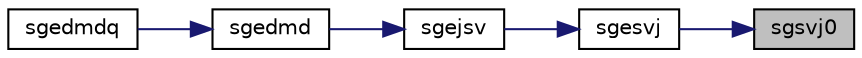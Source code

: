 digraph "sgsvj0"
{
 // LATEX_PDF_SIZE
  edge [fontname="Helvetica",fontsize="10",labelfontname="Helvetica",labelfontsize="10"];
  node [fontname="Helvetica",fontsize="10",shape=record];
  rankdir="RL";
  Node1 [label="sgsvj0",height=0.2,width=0.4,color="black", fillcolor="grey75", style="filled", fontcolor="black",tooltip="SGSVJ0 pre-processor for the routine sgesvj."];
  Node1 -> Node2 [dir="back",color="midnightblue",fontsize="10",style="solid",fontname="Helvetica"];
  Node2 [label="sgesvj",height=0.2,width=0.4,color="black", fillcolor="white", style="filled",URL="$sgesvj_8f.html#a461f4ac32685a5ca30e293ee73d32920",tooltip="SGESVJ"];
  Node2 -> Node3 [dir="back",color="midnightblue",fontsize="10",style="solid",fontname="Helvetica"];
  Node3 [label="sgejsv",height=0.2,width=0.4,color="black", fillcolor="white", style="filled",URL="$sgejsv_8f.html#a4b629535d69b782d6421518962e639f1",tooltip="SGEJSV"];
  Node3 -> Node4 [dir="back",color="midnightblue",fontsize="10",style="solid",fontname="Helvetica"];
  Node4 [label="sgedmd",height=0.2,width=0.4,color="black", fillcolor="white", style="filled",URL="$sgedmd_8f90.html#a2620fdd695c7f51cddc90e332eb57971",tooltip="SGEDMD computes the Dynamic Mode Decomposition (DMD) for a pair of data snapshot matrices."];
  Node4 -> Node5 [dir="back",color="midnightblue",fontsize="10",style="solid",fontname="Helvetica"];
  Node5 [label="sgedmdq",height=0.2,width=0.4,color="black", fillcolor="white", style="filled",URL="$sgedmdq_8f90.html#a1d1fe0497679b62b0084bfbdf54063f2",tooltip="SGEDMDQ computes the Dynamic Mode Decomposition (DMD) for a pair of data snapshot matrices."];
}
